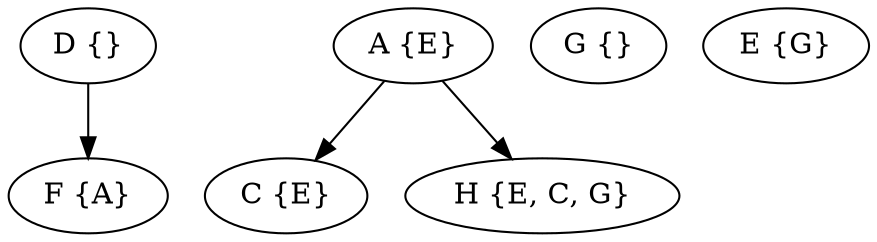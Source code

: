 digraph{

rankdir=TB;

D [label="D {}"];
F [label="F {A}"];
A [label="A {E}"];
G [label="G {}"];
E [label="E {G}"];
C [label="C {E}"];
H [label="H {E, C, G}"];
D -> F;
A -> C;
A -> H;
}
